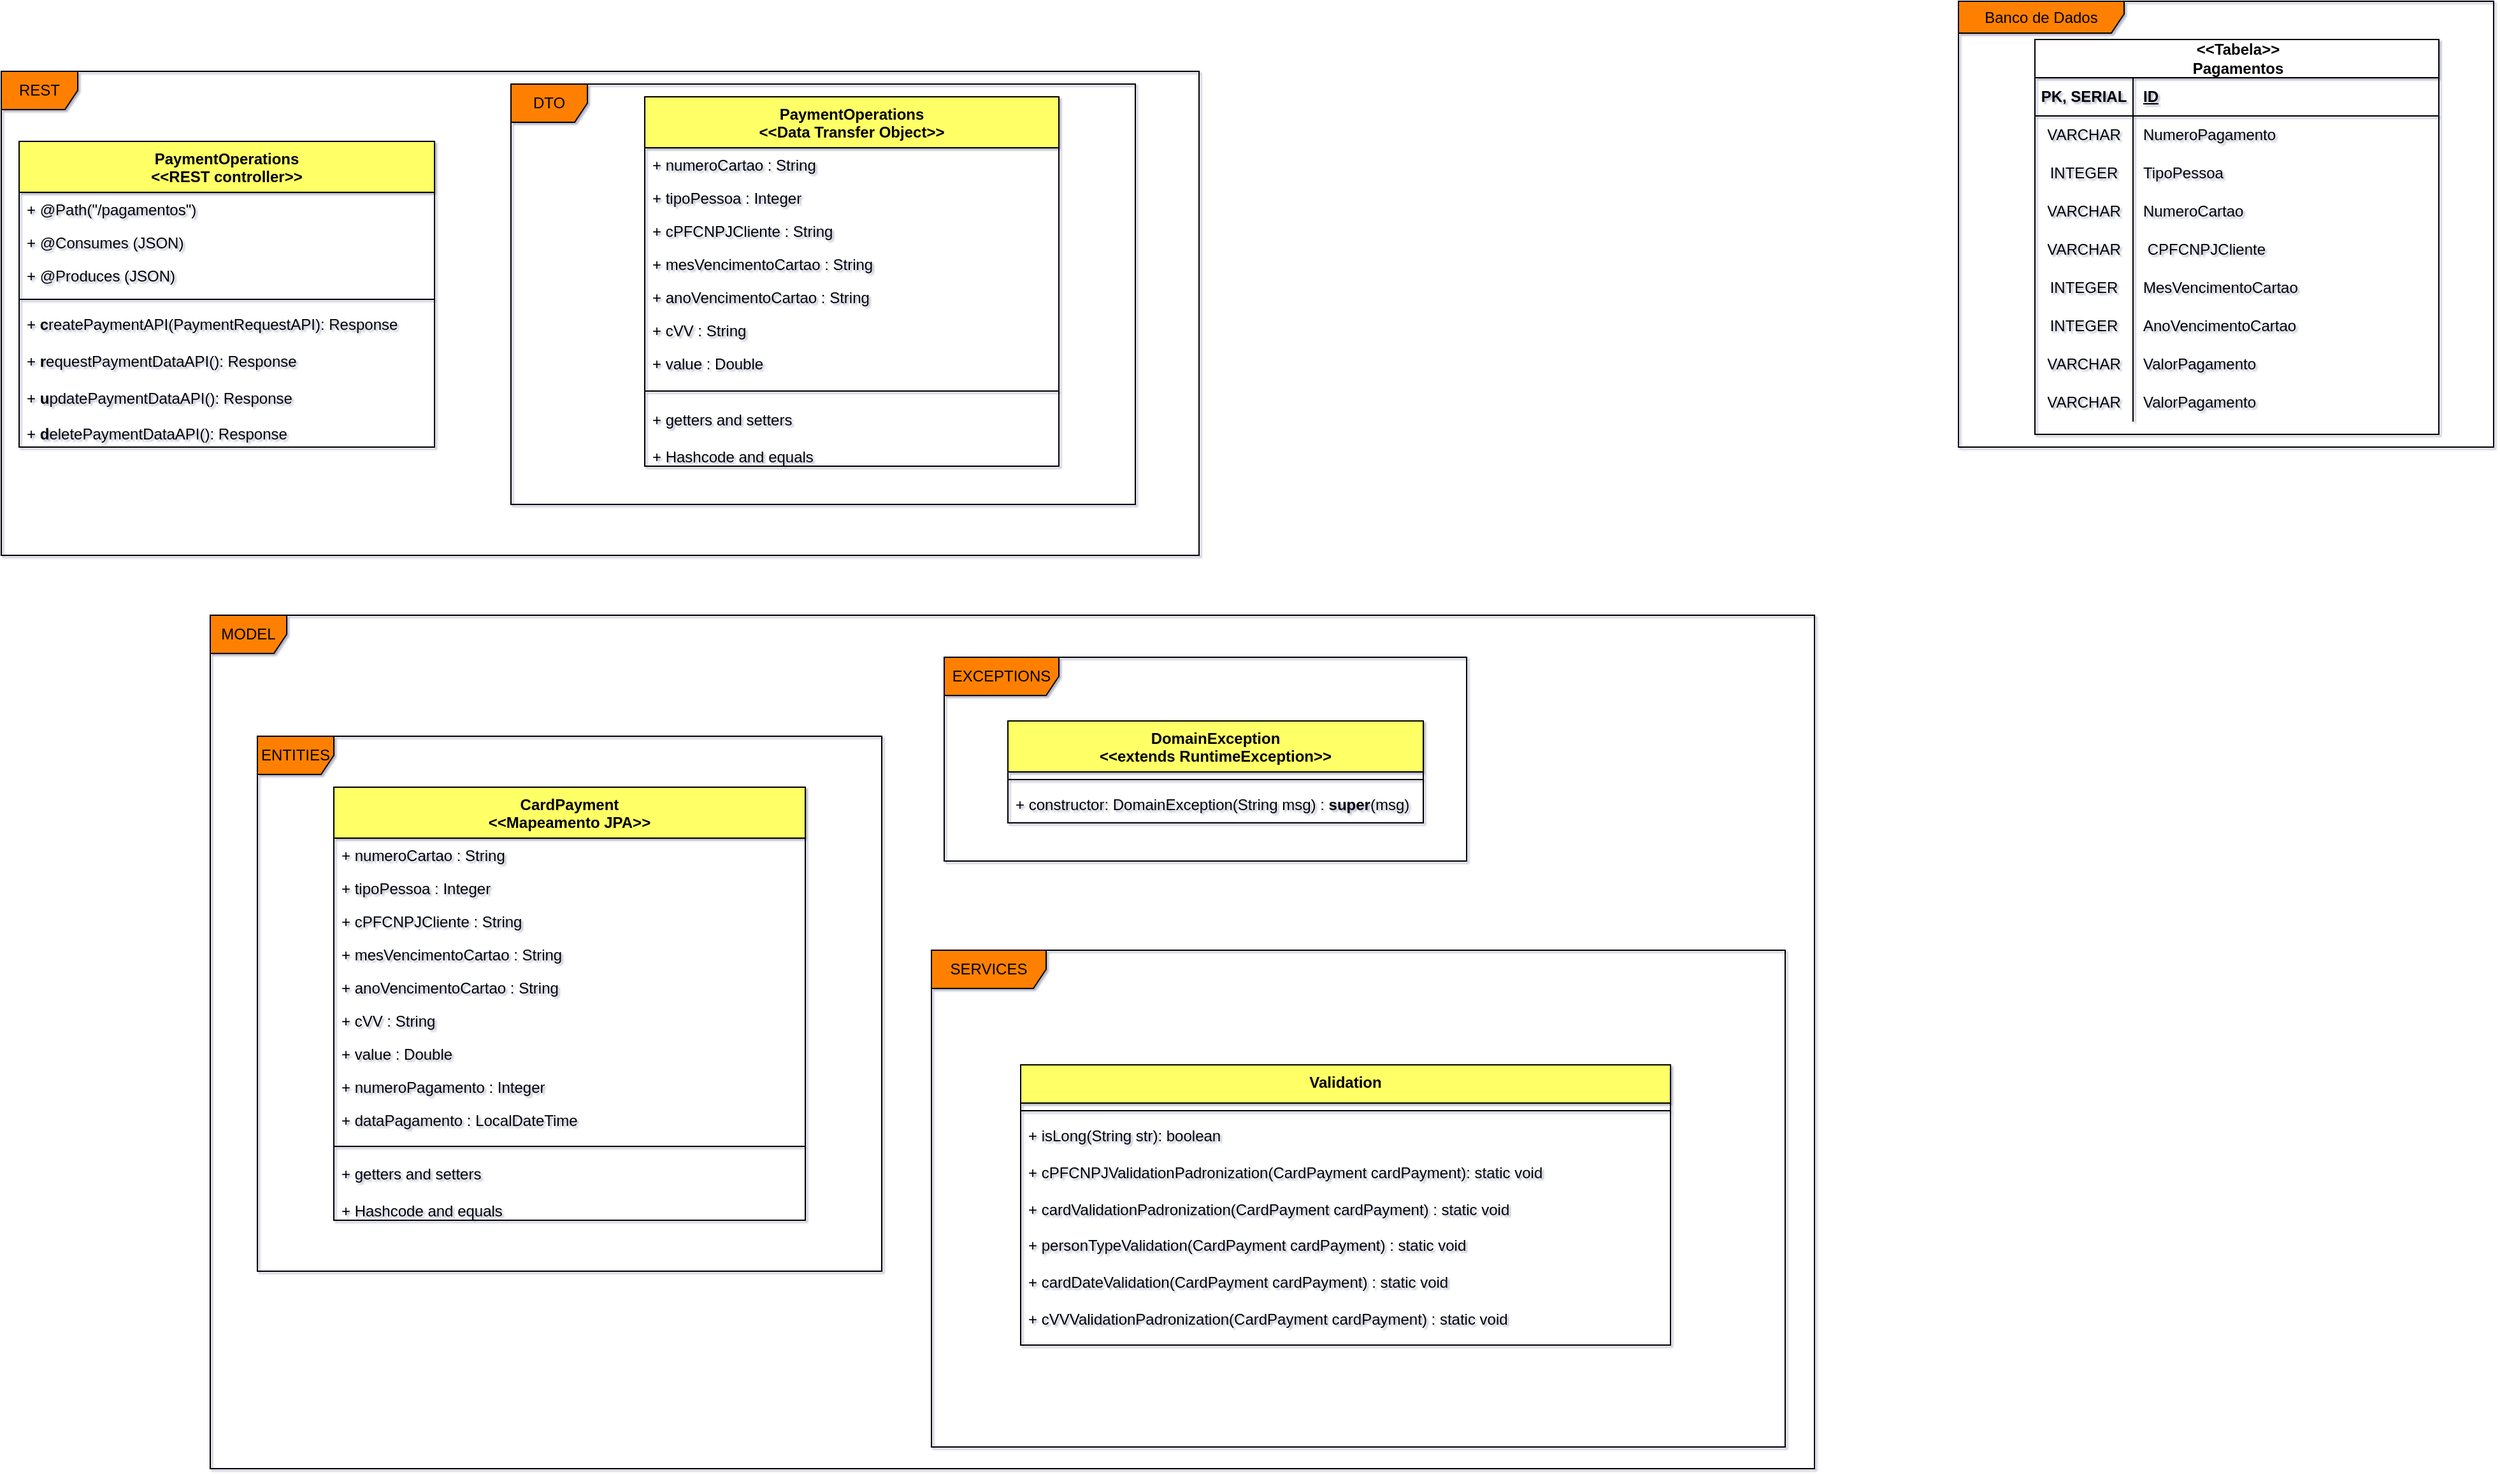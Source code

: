 <mxfile version="24.4.0" type="device">
  <diagram name="Página-1" id="puxYrFKJRycs-fQj-5CU">
    <mxGraphModel dx="3338" dy="1380" grid="0" gridSize="10" guides="1" tooltips="1" connect="1" arrows="1" fold="1" page="1" pageScale="1" pageWidth="827" pageHeight="1169" background="#ffffff" math="0" shadow="1">
      <root>
        <mxCell id="0" />
        <mxCell id="1" parent="0" />
        <mxCell id="TG2XeZD1FEWXfh4FvdKQ-1" value="PaymentOperations&lt;div&gt;&amp;lt;&amp;lt;REST controller&amp;gt;&amp;gt;&lt;br&gt;&lt;div&gt;&lt;br&gt;&lt;/div&gt;&lt;/div&gt;" style="swimlane;fontStyle=1;align=center;verticalAlign=top;childLayout=stackLayout;horizontal=1;startSize=40;horizontalStack=0;resizeParent=1;resizeParentMax=0;resizeLast=0;collapsible=1;marginBottom=0;whiteSpace=wrap;html=1;fillColor=#FFFF66;" parent="1" vertex="1">
          <mxGeometry x="414" y="255" width="326" height="240" as="geometry" />
        </mxCell>
        <mxCell id="TG2XeZD1FEWXfh4FvdKQ-2" value="+ @Path(&quot;/pagamentos&quot;)&lt;div&gt;&lt;br&gt;&lt;/div&gt;" style="text;strokeColor=none;fillColor=none;align=left;verticalAlign=top;spacingLeft=4;spacingRight=4;overflow=hidden;rotatable=0;points=[[0,0.5],[1,0.5]];portConstraint=eastwest;whiteSpace=wrap;html=1;" parent="TG2XeZD1FEWXfh4FvdKQ-1" vertex="1">
          <mxGeometry y="40" width="326" height="26" as="geometry" />
        </mxCell>
        <mxCell id="TG2XeZD1FEWXfh4FvdKQ-5" value="+ @Consumes (JSON)" style="text;strokeColor=none;fillColor=none;align=left;verticalAlign=top;spacingLeft=4;spacingRight=4;overflow=hidden;rotatable=0;points=[[0,0.5],[1,0.5]];portConstraint=eastwest;whiteSpace=wrap;html=1;" parent="TG2XeZD1FEWXfh4FvdKQ-1" vertex="1">
          <mxGeometry y="66" width="326" height="26" as="geometry" />
        </mxCell>
        <mxCell id="TG2XeZD1FEWXfh4FvdKQ-6" value="+ @Produces (JSON)" style="text;strokeColor=none;fillColor=none;align=left;verticalAlign=top;spacingLeft=4;spacingRight=4;overflow=hidden;rotatable=0;points=[[0,0.5],[1,0.5]];portConstraint=eastwest;whiteSpace=wrap;html=1;" parent="TG2XeZD1FEWXfh4FvdKQ-1" vertex="1">
          <mxGeometry y="92" width="326" height="26" as="geometry" />
        </mxCell>
        <mxCell id="TG2XeZD1FEWXfh4FvdKQ-3" value="" style="line;strokeWidth=1;fillColor=none;align=left;verticalAlign=middle;spacingTop=-1;spacingLeft=3;spacingRight=3;rotatable=0;labelPosition=right;points=[];portConstraint=eastwest;strokeColor=inherit;" parent="TG2XeZD1FEWXfh4FvdKQ-1" vertex="1">
          <mxGeometry y="118" width="326" height="12" as="geometry" />
        </mxCell>
        <mxCell id="TG2XeZD1FEWXfh4FvdKQ-4" value="+ &lt;b&gt;c&lt;/b&gt;reatePaymentAPI(PaymentRequestAPI): Response&lt;div&gt;&lt;br&gt;&lt;/div&gt;&lt;div&gt;+ &lt;b&gt;r&lt;/b&gt;equestPaymentDataAPI(): Response&lt;/div&gt;&lt;div&gt;&lt;br&gt;&lt;/div&gt;&lt;div&gt;+ &lt;b&gt;u&lt;/b&gt;pdatePaymentDataAPI(): Response&lt;/div&gt;&lt;div&gt;&lt;br&gt;&lt;/div&gt;&lt;div&gt;+ &lt;b&gt;d&lt;/b&gt;eletePaymentDataAPI(): Response&lt;/div&gt;" style="text;strokeColor=none;fillColor=none;align=left;verticalAlign=top;spacingLeft=4;spacingRight=4;overflow=hidden;rotatable=0;points=[[0,0.5],[1,0.5]];portConstraint=eastwest;whiteSpace=wrap;html=1;" parent="TG2XeZD1FEWXfh4FvdKQ-1" vertex="1">
          <mxGeometry y="130" width="326" height="110" as="geometry" />
        </mxCell>
        <mxCell id="TG2XeZD1FEWXfh4FvdKQ-9" value="DTO" style="shape=umlFrame;whiteSpace=wrap;html=1;pointerEvents=0;fillColor=#FF8000;" parent="1" vertex="1">
          <mxGeometry x="800" y="210" width="490" height="330" as="geometry" />
        </mxCell>
        <mxCell id="TG2XeZD1FEWXfh4FvdKQ-10" value="PaymentOperations&lt;div&gt;&amp;lt;&amp;lt;Data Transfer Object&amp;gt;&amp;gt;&lt;br&gt;&lt;div&gt;&lt;br&gt;&lt;/div&gt;&lt;/div&gt;" style="swimlane;fontStyle=1;align=center;verticalAlign=top;childLayout=stackLayout;horizontal=1;startSize=40;horizontalStack=0;resizeParent=1;resizeParentMax=0;resizeLast=0;collapsible=1;marginBottom=0;whiteSpace=wrap;html=1;fillColor=#FFFF66;" parent="1" vertex="1">
          <mxGeometry x="905" y="220" width="325" height="290" as="geometry" />
        </mxCell>
        <mxCell id="TG2XeZD1FEWXfh4FvdKQ-11" value="&lt;div&gt;+ numeroCartao : String&lt;/div&gt;" style="text;strokeColor=none;fillColor=none;align=left;verticalAlign=top;spacingLeft=4;spacingRight=4;overflow=hidden;rotatable=0;points=[[0,0.5],[1,0.5]];portConstraint=eastwest;whiteSpace=wrap;html=1;" parent="TG2XeZD1FEWXfh4FvdKQ-10" vertex="1">
          <mxGeometry y="40" width="325" height="26" as="geometry" />
        </mxCell>
        <mxCell id="TG2XeZD1FEWXfh4FvdKQ-12" value="+ tipoPessoa : Integer" style="text;strokeColor=none;fillColor=none;align=left;verticalAlign=top;spacingLeft=4;spacingRight=4;overflow=hidden;rotatable=0;points=[[0,0.5],[1,0.5]];portConstraint=eastwest;whiteSpace=wrap;html=1;" parent="TG2XeZD1FEWXfh4FvdKQ-10" vertex="1">
          <mxGeometry y="66" width="325" height="26" as="geometry" />
        </mxCell>
        <mxCell id="TG2XeZD1FEWXfh4FvdKQ-13" value="+ cPFCNPJCliente : String" style="text;strokeColor=none;fillColor=none;align=left;verticalAlign=top;spacingLeft=4;spacingRight=4;overflow=hidden;rotatable=0;points=[[0,0.5],[1,0.5]];portConstraint=eastwest;whiteSpace=wrap;html=1;" parent="TG2XeZD1FEWXfh4FvdKQ-10" vertex="1">
          <mxGeometry y="92" width="325" height="26" as="geometry" />
        </mxCell>
        <mxCell id="TG2XeZD1FEWXfh4FvdKQ-16" value="+ mesVencimentoCartao : String" style="text;strokeColor=none;fillColor=none;align=left;verticalAlign=top;spacingLeft=4;spacingRight=4;overflow=hidden;rotatable=0;points=[[0,0.5],[1,0.5]];portConstraint=eastwest;whiteSpace=wrap;html=1;" parent="TG2XeZD1FEWXfh4FvdKQ-10" vertex="1">
          <mxGeometry y="118" width="325" height="26" as="geometry" />
        </mxCell>
        <mxCell id="TG2XeZD1FEWXfh4FvdKQ-17" value="+ anoVencimentoCartao : String" style="text;strokeColor=none;fillColor=none;align=left;verticalAlign=top;spacingLeft=4;spacingRight=4;overflow=hidden;rotatable=0;points=[[0,0.5],[1,0.5]];portConstraint=eastwest;whiteSpace=wrap;html=1;" parent="TG2XeZD1FEWXfh4FvdKQ-10" vertex="1">
          <mxGeometry y="144" width="325" height="26" as="geometry" />
        </mxCell>
        <mxCell id="TG2XeZD1FEWXfh4FvdKQ-18" value="+ cVV : String" style="text;strokeColor=none;fillColor=none;align=left;verticalAlign=top;spacingLeft=4;spacingRight=4;overflow=hidden;rotatable=0;points=[[0,0.5],[1,0.5]];portConstraint=eastwest;whiteSpace=wrap;html=1;" parent="TG2XeZD1FEWXfh4FvdKQ-10" vertex="1">
          <mxGeometry y="170" width="325" height="26" as="geometry" />
        </mxCell>
        <mxCell id="TG2XeZD1FEWXfh4FvdKQ-19" value="+ value : Double" style="text;strokeColor=none;fillColor=none;align=left;verticalAlign=top;spacingLeft=4;spacingRight=4;overflow=hidden;rotatable=0;points=[[0,0.5],[1,0.5]];portConstraint=eastwest;whiteSpace=wrap;html=1;" parent="TG2XeZD1FEWXfh4FvdKQ-10" vertex="1">
          <mxGeometry y="196" width="325" height="26" as="geometry" />
        </mxCell>
        <mxCell id="TG2XeZD1FEWXfh4FvdKQ-14" value="" style="line;strokeWidth=1;fillColor=none;align=left;verticalAlign=middle;spacingTop=-1;spacingLeft=3;spacingRight=3;rotatable=0;labelPosition=right;points=[];portConstraint=eastwest;strokeColor=inherit;" parent="TG2XeZD1FEWXfh4FvdKQ-10" vertex="1">
          <mxGeometry y="222" width="325" height="18" as="geometry" />
        </mxCell>
        <mxCell id="TG2XeZD1FEWXfh4FvdKQ-15" value="+ getters and setters&lt;div&gt;&lt;br&gt;&lt;/div&gt;&lt;div&gt;+ Hashcode and equals&lt;/div&gt;" style="text;strokeColor=none;fillColor=none;align=left;verticalAlign=top;spacingLeft=4;spacingRight=4;overflow=hidden;rotatable=0;points=[[0,0.5],[1,0.5]];portConstraint=eastwest;whiteSpace=wrap;html=1;" parent="TG2XeZD1FEWXfh4FvdKQ-10" vertex="1">
          <mxGeometry y="240" width="325" height="50" as="geometry" />
        </mxCell>
        <mxCell id="TG2XeZD1FEWXfh4FvdKQ-8" value="REST" style="shape=umlFrame;whiteSpace=wrap;html=1;pointerEvents=0;fillColor=#FF8000;" parent="1" vertex="1">
          <mxGeometry x="400" y="200" width="940" height="380" as="geometry" />
        </mxCell>
        <mxCell id="TG2XeZD1FEWXfh4FvdKQ-21" value="MODEL" style="shape=umlFrame;whiteSpace=wrap;html=1;pointerEvents=0;fillColor=#FF8000;" parent="1" vertex="1">
          <mxGeometry x="564" y="627" width="1259" height="670" as="geometry" />
        </mxCell>
        <mxCell id="TG2XeZD1FEWXfh4FvdKQ-22" value="CardPayment&lt;div&gt;&amp;lt;&amp;lt;Mapeamento JPA&amp;gt;&amp;gt;&lt;/div&gt;" style="swimlane;fontStyle=1;align=center;verticalAlign=top;childLayout=stackLayout;horizontal=1;startSize=40;horizontalStack=0;resizeParent=1;resizeParentMax=0;resizeLast=0;collapsible=1;marginBottom=0;whiteSpace=wrap;html=1;fillColor=#FFFF66;" parent="1" vertex="1">
          <mxGeometry x="661" y="762" width="370" height="340" as="geometry" />
        </mxCell>
        <mxCell id="TG2XeZD1FEWXfh4FvdKQ-23" value="&lt;div&gt;+ numeroCartao : String&lt;/div&gt;" style="text;strokeColor=none;fillColor=none;align=left;verticalAlign=top;spacingLeft=4;spacingRight=4;overflow=hidden;rotatable=0;points=[[0,0.5],[1,0.5]];portConstraint=eastwest;whiteSpace=wrap;html=1;" parent="TG2XeZD1FEWXfh4FvdKQ-22" vertex="1">
          <mxGeometry y="40" width="370" height="26" as="geometry" />
        </mxCell>
        <mxCell id="TG2XeZD1FEWXfh4FvdKQ-24" value="+ tipoPessoa : Integer" style="text;strokeColor=none;fillColor=none;align=left;verticalAlign=top;spacingLeft=4;spacingRight=4;overflow=hidden;rotatable=0;points=[[0,0.5],[1,0.5]];portConstraint=eastwest;whiteSpace=wrap;html=1;" parent="TG2XeZD1FEWXfh4FvdKQ-22" vertex="1">
          <mxGeometry y="66" width="370" height="26" as="geometry" />
        </mxCell>
        <mxCell id="TG2XeZD1FEWXfh4FvdKQ-25" value="+ cPFCNPJCliente : String" style="text;strokeColor=none;fillColor=none;align=left;verticalAlign=top;spacingLeft=4;spacingRight=4;overflow=hidden;rotatable=0;points=[[0,0.5],[1,0.5]];portConstraint=eastwest;whiteSpace=wrap;html=1;" parent="TG2XeZD1FEWXfh4FvdKQ-22" vertex="1">
          <mxGeometry y="92" width="370" height="26" as="geometry" />
        </mxCell>
        <mxCell id="TG2XeZD1FEWXfh4FvdKQ-26" value="+ mesVencimentoCartao : String" style="text;strokeColor=none;fillColor=none;align=left;verticalAlign=top;spacingLeft=4;spacingRight=4;overflow=hidden;rotatable=0;points=[[0,0.5],[1,0.5]];portConstraint=eastwest;whiteSpace=wrap;html=1;" parent="TG2XeZD1FEWXfh4FvdKQ-22" vertex="1">
          <mxGeometry y="118" width="370" height="26" as="geometry" />
        </mxCell>
        <mxCell id="TG2XeZD1FEWXfh4FvdKQ-27" value="+ anoVencimentoCartao : String" style="text;strokeColor=none;fillColor=none;align=left;verticalAlign=top;spacingLeft=4;spacingRight=4;overflow=hidden;rotatable=0;points=[[0,0.5],[1,0.5]];portConstraint=eastwest;whiteSpace=wrap;html=1;" parent="TG2XeZD1FEWXfh4FvdKQ-22" vertex="1">
          <mxGeometry y="144" width="370" height="26" as="geometry" />
        </mxCell>
        <mxCell id="TG2XeZD1FEWXfh4FvdKQ-28" value="+ cVV : String" style="text;strokeColor=none;fillColor=none;align=left;verticalAlign=top;spacingLeft=4;spacingRight=4;overflow=hidden;rotatable=0;points=[[0,0.5],[1,0.5]];portConstraint=eastwest;whiteSpace=wrap;html=1;" parent="TG2XeZD1FEWXfh4FvdKQ-22" vertex="1">
          <mxGeometry y="170" width="370" height="26" as="geometry" />
        </mxCell>
        <mxCell id="TG2XeZD1FEWXfh4FvdKQ-29" value="+ value : Double" style="text;strokeColor=none;fillColor=none;align=left;verticalAlign=top;spacingLeft=4;spacingRight=4;overflow=hidden;rotatable=0;points=[[0,0.5],[1,0.5]];portConstraint=eastwest;whiteSpace=wrap;html=1;" parent="TG2XeZD1FEWXfh4FvdKQ-22" vertex="1">
          <mxGeometry y="196" width="370" height="26" as="geometry" />
        </mxCell>
        <mxCell id="TG2XeZD1FEWXfh4FvdKQ-35" value="+ numeroPagamento : Integer" style="text;strokeColor=none;fillColor=none;align=left;verticalAlign=top;spacingLeft=4;spacingRight=4;overflow=hidden;rotatable=0;points=[[0,0.5],[1,0.5]];portConstraint=eastwest;whiteSpace=wrap;html=1;" parent="TG2XeZD1FEWXfh4FvdKQ-22" vertex="1">
          <mxGeometry y="222" width="370" height="26" as="geometry" />
        </mxCell>
        <mxCell id="TG2XeZD1FEWXfh4FvdKQ-36" value="+ dataPagamento : LocalDateTime" style="text;strokeColor=none;fillColor=none;align=left;verticalAlign=top;spacingLeft=4;spacingRight=4;overflow=hidden;rotatable=0;points=[[0,0.5],[1,0.5]];portConstraint=eastwest;whiteSpace=wrap;html=1;" parent="TG2XeZD1FEWXfh4FvdKQ-22" vertex="1">
          <mxGeometry y="248" width="370" height="26" as="geometry" />
        </mxCell>
        <mxCell id="TG2XeZD1FEWXfh4FvdKQ-30" value="" style="line;strokeWidth=1;fillColor=none;align=left;verticalAlign=middle;spacingTop=-1;spacingLeft=3;spacingRight=3;rotatable=0;labelPosition=right;points=[];portConstraint=eastwest;strokeColor=inherit;" parent="TG2XeZD1FEWXfh4FvdKQ-22" vertex="1">
          <mxGeometry y="274" width="370" height="16" as="geometry" />
        </mxCell>
        <mxCell id="TG2XeZD1FEWXfh4FvdKQ-31" value="+ getters and setters&lt;div&gt;&lt;br&gt;&lt;/div&gt;&lt;div&gt;+ Hashcode and equals&lt;/div&gt;" style="text;strokeColor=none;fillColor=none;align=left;verticalAlign=top;spacingLeft=4;spacingRight=4;overflow=hidden;rotatable=0;points=[[0,0.5],[1,0.5]];portConstraint=eastwest;whiteSpace=wrap;html=1;" parent="TG2XeZD1FEWXfh4FvdKQ-22" vertex="1">
          <mxGeometry y="290" width="370" height="50" as="geometry" />
        </mxCell>
        <mxCell id="TG2XeZD1FEWXfh4FvdKQ-37" value="ENTITIES" style="shape=umlFrame;whiteSpace=wrap;html=1;pointerEvents=0;fillColor=#FF8000;" parent="1" vertex="1">
          <mxGeometry x="601" y="722" width="490" height="420" as="geometry" />
        </mxCell>
        <mxCell id="TG2XeZD1FEWXfh4FvdKQ-39" value="EXCEPTIONS" style="shape=umlFrame;whiteSpace=wrap;html=1;pointerEvents=0;width=90;height=30;fillColor=#FF8000;" parent="1" vertex="1">
          <mxGeometry x="1140" y="660" width="410" height="160" as="geometry" />
        </mxCell>
        <mxCell id="TG2XeZD1FEWXfh4FvdKQ-40" value="&lt;div&gt;&lt;div&gt;DomainException&lt;/div&gt;&lt;/div&gt;&lt;div&gt;&amp;lt;&amp;lt;extends RuntimeException&amp;gt;&amp;gt;&lt;/div&gt;" style="swimlane;fontStyle=1;align=center;verticalAlign=top;childLayout=stackLayout;horizontal=1;startSize=40;horizontalStack=0;resizeParent=1;resizeParentMax=0;resizeLast=0;collapsible=1;marginBottom=0;whiteSpace=wrap;html=1;fillColor=#FFFF66;" parent="1" vertex="1">
          <mxGeometry x="1190" y="710" width="326" height="80" as="geometry" />
        </mxCell>
        <mxCell id="TG2XeZD1FEWXfh4FvdKQ-44" value="" style="line;strokeWidth=1;fillColor=none;align=left;verticalAlign=middle;spacingTop=-1;spacingLeft=3;spacingRight=3;rotatable=0;labelPosition=right;points=[];portConstraint=eastwest;strokeColor=inherit;" parent="TG2XeZD1FEWXfh4FvdKQ-40" vertex="1">
          <mxGeometry y="40" width="326" height="12" as="geometry" />
        </mxCell>
        <mxCell id="TG2XeZD1FEWXfh4FvdKQ-45" value="+ constructor: DomainException(String msg) : &lt;b&gt;super&lt;/b&gt;(msg)" style="text;strokeColor=none;fillColor=none;align=left;verticalAlign=top;spacingLeft=4;spacingRight=4;overflow=hidden;rotatable=0;points=[[0,0.5],[1,0.5]];portConstraint=eastwest;whiteSpace=wrap;html=1;" parent="TG2XeZD1FEWXfh4FvdKQ-40" vertex="1">
          <mxGeometry y="52" width="326" height="28" as="geometry" />
        </mxCell>
        <mxCell id="TG2XeZD1FEWXfh4FvdKQ-46" value="SERVICES" style="shape=umlFrame;whiteSpace=wrap;html=1;pointerEvents=0;width=90;height=30;fillColor=#FF8000;" parent="1" vertex="1">
          <mxGeometry x="1130" y="890" width="670" height="390" as="geometry" />
        </mxCell>
        <mxCell id="TG2XeZD1FEWXfh4FvdKQ-47" value="Validation&lt;div&gt;&lt;br&gt;&lt;div&gt;&lt;div&gt;&lt;br&gt;&lt;/div&gt;&lt;/div&gt;&lt;/div&gt;" style="swimlane;fontStyle=1;align=center;verticalAlign=top;childLayout=stackLayout;horizontal=1;startSize=30;horizontalStack=0;resizeParent=1;resizeParentMax=0;resizeLast=0;collapsible=1;marginBottom=0;whiteSpace=wrap;html=1;fillColor=#FFFF66;" parent="1" vertex="1">
          <mxGeometry x="1200" y="980" width="510" height="220" as="geometry" />
        </mxCell>
        <mxCell id="TG2XeZD1FEWXfh4FvdKQ-51" value="" style="line;strokeWidth=1;fillColor=none;align=left;verticalAlign=middle;spacingTop=-1;spacingLeft=3;spacingRight=3;rotatable=0;labelPosition=right;points=[];portConstraint=eastwest;strokeColor=inherit;" parent="TG2XeZD1FEWXfh4FvdKQ-47" vertex="1">
          <mxGeometry y="30" width="510" height="12" as="geometry" />
        </mxCell>
        <mxCell id="TG2XeZD1FEWXfh4FvdKQ-52" value="+ isLong(String str): boolean&lt;div&gt;&lt;br&gt;&lt;/div&gt;&lt;div&gt;+ cPFCNPJValidationPadronization(CardPayment cardPayment): static void&lt;/div&gt;&lt;div&gt;&lt;br&gt;&lt;/div&gt;&lt;div&gt;+ cardValidationPadronization(CardPayment cardPayment) : static void&lt;/div&gt;&lt;div&gt;&lt;br&gt;&lt;/div&gt;&lt;div&gt;+ personTypeValidation(CardPayment cardPayment) : static void&lt;br&gt;&lt;/div&gt;&lt;div&gt;&lt;br&gt;&lt;/div&gt;&lt;div&gt;+ cardDateValidation(CardPayment cardPayment) : static void&lt;br&gt;&lt;/div&gt;&lt;div&gt;&lt;br&gt;&lt;/div&gt;&lt;div&gt;+ cVVValidationPadronization(CardPayment cardPayment) : static void&lt;br&gt;&lt;/div&gt;" style="text;strokeColor=none;fillColor=none;align=left;verticalAlign=top;spacingLeft=4;spacingRight=4;overflow=hidden;rotatable=0;points=[[0,0.5],[1,0.5]];portConstraint=eastwest;whiteSpace=wrap;html=1;" parent="TG2XeZD1FEWXfh4FvdKQ-47" vertex="1">
          <mxGeometry y="42" width="510" height="178" as="geometry" />
        </mxCell>
        <mxCell id="TG2XeZD1FEWXfh4FvdKQ-53" value="&lt;div&gt;&amp;lt;&amp;lt;Tabela&amp;gt;&amp;gt;&lt;/div&gt;Pagamentos" style="shape=table;startSize=30;container=1;collapsible=1;childLayout=tableLayout;fixedRows=1;rowLines=0;fontStyle=1;align=center;resizeLast=1;html=1;" parent="1" vertex="1">
          <mxGeometry x="1996" y="175" width="317" height="310" as="geometry" />
        </mxCell>
        <mxCell id="TG2XeZD1FEWXfh4FvdKQ-54" value="" style="shape=tableRow;horizontal=0;startSize=0;swimlaneHead=0;swimlaneBody=0;fillColor=none;collapsible=0;dropTarget=0;points=[[0,0.5],[1,0.5]];portConstraint=eastwest;top=0;left=0;right=0;bottom=1;" parent="TG2XeZD1FEWXfh4FvdKQ-53" vertex="1">
          <mxGeometry y="30" width="317" height="30" as="geometry" />
        </mxCell>
        <mxCell id="TG2XeZD1FEWXfh4FvdKQ-55" value="PK, SERIAL" style="shape=partialRectangle;connectable=0;fillColor=none;top=0;left=0;bottom=0;right=0;fontStyle=1;overflow=hidden;whiteSpace=wrap;html=1;" parent="TG2XeZD1FEWXfh4FvdKQ-54" vertex="1">
          <mxGeometry width="77" height="30" as="geometry">
            <mxRectangle width="77" height="30" as="alternateBounds" />
          </mxGeometry>
        </mxCell>
        <mxCell id="TG2XeZD1FEWXfh4FvdKQ-56" value="ID" style="shape=partialRectangle;connectable=0;fillColor=none;top=0;left=0;bottom=0;right=0;align=left;spacingLeft=6;fontStyle=5;overflow=hidden;whiteSpace=wrap;html=1;" parent="TG2XeZD1FEWXfh4FvdKQ-54" vertex="1">
          <mxGeometry x="77" width="240" height="30" as="geometry">
            <mxRectangle width="240" height="30" as="alternateBounds" />
          </mxGeometry>
        </mxCell>
        <mxCell id="TG2XeZD1FEWXfh4FvdKQ-57" value="" style="shape=tableRow;horizontal=0;startSize=0;swimlaneHead=0;swimlaneBody=0;fillColor=none;collapsible=0;dropTarget=0;points=[[0,0.5],[1,0.5]];portConstraint=eastwest;top=0;left=0;right=0;bottom=0;" parent="TG2XeZD1FEWXfh4FvdKQ-53" vertex="1">
          <mxGeometry y="60" width="317" height="30" as="geometry" />
        </mxCell>
        <mxCell id="TG2XeZD1FEWXfh4FvdKQ-58" value="VARCHAR" style="shape=partialRectangle;connectable=0;fillColor=none;top=0;left=0;bottom=0;right=0;editable=1;overflow=hidden;whiteSpace=wrap;html=1;" parent="TG2XeZD1FEWXfh4FvdKQ-57" vertex="1">
          <mxGeometry width="77" height="30" as="geometry">
            <mxRectangle width="77" height="30" as="alternateBounds" />
          </mxGeometry>
        </mxCell>
        <mxCell id="TG2XeZD1FEWXfh4FvdKQ-59" value="NumeroPagamento" style="shape=partialRectangle;connectable=0;fillColor=none;top=0;left=0;bottom=0;right=0;align=left;spacingLeft=6;overflow=hidden;whiteSpace=wrap;html=1;" parent="TG2XeZD1FEWXfh4FvdKQ-57" vertex="1">
          <mxGeometry x="77" width="240" height="30" as="geometry">
            <mxRectangle width="240" height="30" as="alternateBounds" />
          </mxGeometry>
        </mxCell>
        <mxCell id="TG2XeZD1FEWXfh4FvdKQ-60" value="" style="shape=tableRow;horizontal=0;startSize=0;swimlaneHead=0;swimlaneBody=0;fillColor=none;collapsible=0;dropTarget=0;points=[[0,0.5],[1,0.5]];portConstraint=eastwest;top=0;left=0;right=0;bottom=0;" parent="TG2XeZD1FEWXfh4FvdKQ-53" vertex="1">
          <mxGeometry y="90" width="317" height="30" as="geometry" />
        </mxCell>
        <mxCell id="TG2XeZD1FEWXfh4FvdKQ-61" value="INTEGER" style="shape=partialRectangle;connectable=0;fillColor=none;top=0;left=0;bottom=0;right=0;editable=1;overflow=hidden;whiteSpace=wrap;html=1;" parent="TG2XeZD1FEWXfh4FvdKQ-60" vertex="1">
          <mxGeometry width="77" height="30" as="geometry">
            <mxRectangle width="77" height="30" as="alternateBounds" />
          </mxGeometry>
        </mxCell>
        <mxCell id="TG2XeZD1FEWXfh4FvdKQ-62" value="TipoPessoa" style="shape=partialRectangle;connectable=0;fillColor=none;top=0;left=0;bottom=0;right=0;align=left;spacingLeft=6;overflow=hidden;whiteSpace=wrap;html=1;" parent="TG2XeZD1FEWXfh4FvdKQ-60" vertex="1">
          <mxGeometry x="77" width="240" height="30" as="geometry">
            <mxRectangle width="240" height="30" as="alternateBounds" />
          </mxGeometry>
        </mxCell>
        <mxCell id="TG2XeZD1FEWXfh4FvdKQ-63" value="" style="shape=tableRow;horizontal=0;startSize=0;swimlaneHead=0;swimlaneBody=0;fillColor=none;collapsible=0;dropTarget=0;points=[[0,0.5],[1,0.5]];portConstraint=eastwest;top=0;left=0;right=0;bottom=0;" parent="TG2XeZD1FEWXfh4FvdKQ-53" vertex="1">
          <mxGeometry y="120" width="317" height="30" as="geometry" />
        </mxCell>
        <mxCell id="TG2XeZD1FEWXfh4FvdKQ-64" value="VARCHAR" style="shape=partialRectangle;connectable=0;fillColor=none;top=0;left=0;bottom=0;right=0;editable=1;overflow=hidden;whiteSpace=wrap;html=1;" parent="TG2XeZD1FEWXfh4FvdKQ-63" vertex="1">
          <mxGeometry width="77" height="30" as="geometry">
            <mxRectangle width="77" height="30" as="alternateBounds" />
          </mxGeometry>
        </mxCell>
        <mxCell id="TG2XeZD1FEWXfh4FvdKQ-65" value="NumeroCartao" style="shape=partialRectangle;connectable=0;fillColor=none;top=0;left=0;bottom=0;right=0;align=left;spacingLeft=6;overflow=hidden;whiteSpace=wrap;html=1;" parent="TG2XeZD1FEWXfh4FvdKQ-63" vertex="1">
          <mxGeometry x="77" width="240" height="30" as="geometry">
            <mxRectangle width="240" height="30" as="alternateBounds" />
          </mxGeometry>
        </mxCell>
        <mxCell id="TG2XeZD1FEWXfh4FvdKQ-81" value="" style="shape=tableRow;horizontal=0;startSize=0;swimlaneHead=0;swimlaneBody=0;fillColor=none;collapsible=0;dropTarget=0;points=[[0,0.5],[1,0.5]];portConstraint=eastwest;top=0;left=0;right=0;bottom=0;" parent="TG2XeZD1FEWXfh4FvdKQ-53" vertex="1">
          <mxGeometry y="150" width="317" height="30" as="geometry" />
        </mxCell>
        <mxCell id="TG2XeZD1FEWXfh4FvdKQ-82" value="VARCHAR" style="shape=partialRectangle;connectable=0;fillColor=none;top=0;left=0;bottom=0;right=0;editable=1;overflow=hidden;whiteSpace=wrap;html=1;" parent="TG2XeZD1FEWXfh4FvdKQ-81" vertex="1">
          <mxGeometry width="77" height="30" as="geometry">
            <mxRectangle width="77" height="30" as="alternateBounds" />
          </mxGeometry>
        </mxCell>
        <mxCell id="TG2XeZD1FEWXfh4FvdKQ-83" value="&amp;nbsp;CPFCNPJCliente" style="shape=partialRectangle;connectable=0;fillColor=none;top=0;left=0;bottom=0;right=0;align=left;spacingLeft=6;overflow=hidden;whiteSpace=wrap;html=1;" parent="TG2XeZD1FEWXfh4FvdKQ-81" vertex="1">
          <mxGeometry x="77" width="240" height="30" as="geometry">
            <mxRectangle width="240" height="30" as="alternateBounds" />
          </mxGeometry>
        </mxCell>
        <mxCell id="TG2XeZD1FEWXfh4FvdKQ-84" value="" style="shape=tableRow;horizontal=0;startSize=0;swimlaneHead=0;swimlaneBody=0;fillColor=none;collapsible=0;dropTarget=0;points=[[0,0.5],[1,0.5]];portConstraint=eastwest;top=0;left=0;right=0;bottom=0;" parent="TG2XeZD1FEWXfh4FvdKQ-53" vertex="1">
          <mxGeometry y="180" width="317" height="30" as="geometry" />
        </mxCell>
        <mxCell id="TG2XeZD1FEWXfh4FvdKQ-85" value="INTEGER" style="shape=partialRectangle;connectable=0;fillColor=none;top=0;left=0;bottom=0;right=0;editable=1;overflow=hidden;whiteSpace=wrap;html=1;" parent="TG2XeZD1FEWXfh4FvdKQ-84" vertex="1">
          <mxGeometry width="77" height="30" as="geometry">
            <mxRectangle width="77" height="30" as="alternateBounds" />
          </mxGeometry>
        </mxCell>
        <mxCell id="TG2XeZD1FEWXfh4FvdKQ-86" value="MesVencimentoCartao" style="shape=partialRectangle;connectable=0;fillColor=none;top=0;left=0;bottom=0;right=0;align=left;spacingLeft=6;overflow=hidden;whiteSpace=wrap;html=1;" parent="TG2XeZD1FEWXfh4FvdKQ-84" vertex="1">
          <mxGeometry x="77" width="240" height="30" as="geometry">
            <mxRectangle width="240" height="30" as="alternateBounds" />
          </mxGeometry>
        </mxCell>
        <mxCell id="TG2XeZD1FEWXfh4FvdKQ-87" value="" style="shape=tableRow;horizontal=0;startSize=0;swimlaneHead=0;swimlaneBody=0;fillColor=none;collapsible=0;dropTarget=0;points=[[0,0.5],[1,0.5]];portConstraint=eastwest;top=0;left=0;right=0;bottom=0;" parent="TG2XeZD1FEWXfh4FvdKQ-53" vertex="1">
          <mxGeometry y="210" width="317" height="30" as="geometry" />
        </mxCell>
        <mxCell id="TG2XeZD1FEWXfh4FvdKQ-88" value="INTEGER" style="shape=partialRectangle;connectable=0;fillColor=none;top=0;left=0;bottom=0;right=0;editable=1;overflow=hidden;whiteSpace=wrap;html=1;" parent="TG2XeZD1FEWXfh4FvdKQ-87" vertex="1">
          <mxGeometry width="77" height="30" as="geometry">
            <mxRectangle width="77" height="30" as="alternateBounds" />
          </mxGeometry>
        </mxCell>
        <mxCell id="TG2XeZD1FEWXfh4FvdKQ-89" value="AnoVencimentoCartao" style="shape=partialRectangle;connectable=0;fillColor=none;top=0;left=0;bottom=0;right=0;align=left;spacingLeft=6;overflow=hidden;whiteSpace=wrap;html=1;" parent="TG2XeZD1FEWXfh4FvdKQ-87" vertex="1">
          <mxGeometry x="77" width="240" height="30" as="geometry">
            <mxRectangle width="240" height="30" as="alternateBounds" />
          </mxGeometry>
        </mxCell>
        <mxCell id="TG2XeZD1FEWXfh4FvdKQ-90" value="" style="shape=tableRow;horizontal=0;startSize=0;swimlaneHead=0;swimlaneBody=0;fillColor=none;collapsible=0;dropTarget=0;points=[[0,0.5],[1,0.5]];portConstraint=eastwest;top=0;left=0;right=0;bottom=0;" parent="TG2XeZD1FEWXfh4FvdKQ-53" vertex="1">
          <mxGeometry y="240" width="317" height="30" as="geometry" />
        </mxCell>
        <mxCell id="TG2XeZD1FEWXfh4FvdKQ-91" value="VARCHAR" style="shape=partialRectangle;connectable=0;fillColor=none;top=0;left=0;bottom=0;right=0;editable=1;overflow=hidden;whiteSpace=wrap;html=1;" parent="TG2XeZD1FEWXfh4FvdKQ-90" vertex="1">
          <mxGeometry width="77" height="30" as="geometry">
            <mxRectangle width="77" height="30" as="alternateBounds" />
          </mxGeometry>
        </mxCell>
        <mxCell id="TG2XeZD1FEWXfh4FvdKQ-92" value="ValorPagamento" style="shape=partialRectangle;connectable=0;fillColor=none;top=0;left=0;bottom=0;right=0;align=left;spacingLeft=6;overflow=hidden;whiteSpace=wrap;html=1;" parent="TG2XeZD1FEWXfh4FvdKQ-90" vertex="1">
          <mxGeometry x="77" width="240" height="30" as="geometry">
            <mxRectangle width="240" height="30" as="alternateBounds" />
          </mxGeometry>
        </mxCell>
        <mxCell id="TG2XeZD1FEWXfh4FvdKQ-118" value="" style="shape=tableRow;horizontal=0;startSize=0;swimlaneHead=0;swimlaneBody=0;fillColor=none;collapsible=0;dropTarget=0;points=[[0,0.5],[1,0.5]];portConstraint=eastwest;top=0;left=0;right=0;bottom=0;" parent="TG2XeZD1FEWXfh4FvdKQ-53" vertex="1">
          <mxGeometry y="270" width="317" height="30" as="geometry" />
        </mxCell>
        <mxCell id="TG2XeZD1FEWXfh4FvdKQ-119" value="VARCHAR" style="shape=partialRectangle;connectable=0;fillColor=none;top=0;left=0;bottom=0;right=0;editable=1;overflow=hidden;whiteSpace=wrap;html=1;" parent="TG2XeZD1FEWXfh4FvdKQ-118" vertex="1">
          <mxGeometry width="77" height="30" as="geometry">
            <mxRectangle width="77" height="30" as="alternateBounds" />
          </mxGeometry>
        </mxCell>
        <mxCell id="TG2XeZD1FEWXfh4FvdKQ-120" value="ValorPagamento" style="shape=partialRectangle;connectable=0;fillColor=none;top=0;left=0;bottom=0;right=0;align=left;spacingLeft=6;overflow=hidden;whiteSpace=wrap;html=1;" parent="TG2XeZD1FEWXfh4FvdKQ-118" vertex="1">
          <mxGeometry x="77" width="240" height="30" as="geometry">
            <mxRectangle width="240" height="30" as="alternateBounds" />
          </mxGeometry>
        </mxCell>
        <mxCell id="TG2XeZD1FEWXfh4FvdKQ-67" value="Banco de Dados" style="shape=umlFrame;whiteSpace=wrap;html=1;pointerEvents=0;width=130;height=25;fillColor=#FF8000;" parent="1" vertex="1">
          <mxGeometry x="1936" y="145" width="420" height="350" as="geometry" />
        </mxCell>
      </root>
    </mxGraphModel>
  </diagram>
</mxfile>
